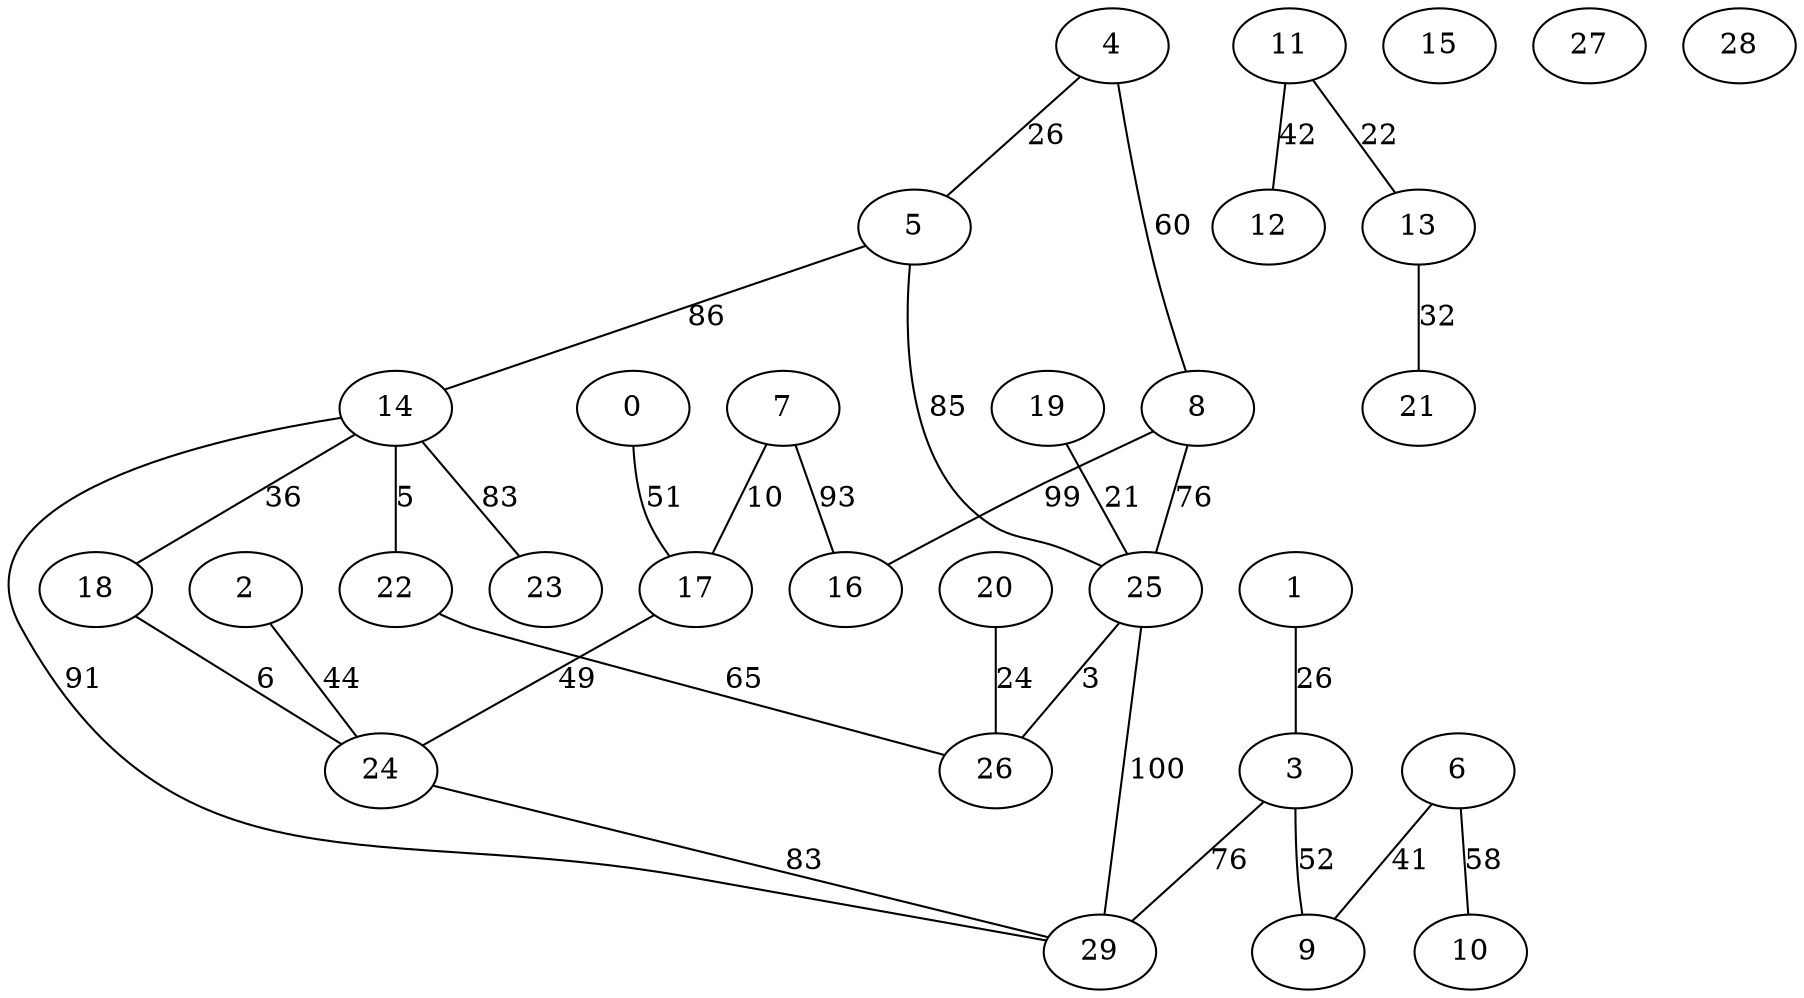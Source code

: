 graph {
  0 [label="0"];
  1 [label="1"];
  2 [label="2"];
  3 [label="3"];
  4 [label="4"];
  5 [label="5"];
  6 [label="6"];
  7 [label="7"];
  8 [label="8"];
  9 [label="9"];
  10 [label="10"];
  11 [label="11"];
  12 [label="12"];
  13 [label="13"];
  14 [label="14"];
  15 [label="15"];
  16 [label="16"];
  17 [label="17"];
  18 [label="18"];
  19 [label="19"];
  20 [label="20"];
  21 [label="21"];
  22 [label="22"];
  23 [label="23"];
  24 [label="24"];
  25 [label="25"];
  26 [label="26"];
  27 [label="27"];
  28 [label="28"];
  29 [label="29"];
  0 -- 17 [label="51"];
  1 -- 3 [label="26"];
  2 -- 24 [label="44"];
  3 -- 29 [label="76"];
  3 -- 9 [label="52"];
  4 -- 8 [label="60"];
  4 -- 5 [label="26"];
  5 -- 25 [label="85"];
  5 -- 14 [label="86"];
  6 -- 10 [label="58"];
  6 -- 9 [label="41"];
  7 -- 17 [label="10"];
  7 -- 16 [label="93"];
  8 -- 25 [label="76"];
  8 -- 16 [label="99"];
  11 -- 13 [label="22"];
  11 -- 12 [label="42"];
  13 -- 21 [label="32"];
  14 -- 29 [label="91"];
  14 -- 22 [label="5"];
  14 -- 18 [label="36"];
  14 -- 23 [label="83"];
  17 -- 24 [label="49"];
  18 -- 24 [label="6"];
  19 -- 25 [label="21"];
  20 -- 26 [label="24"];
  22 -- 26 [label="65"];
  24 -- 29 [label="83"];
  25 -- 26 [label="3"];
  25 -- 29 [label="100"];
}